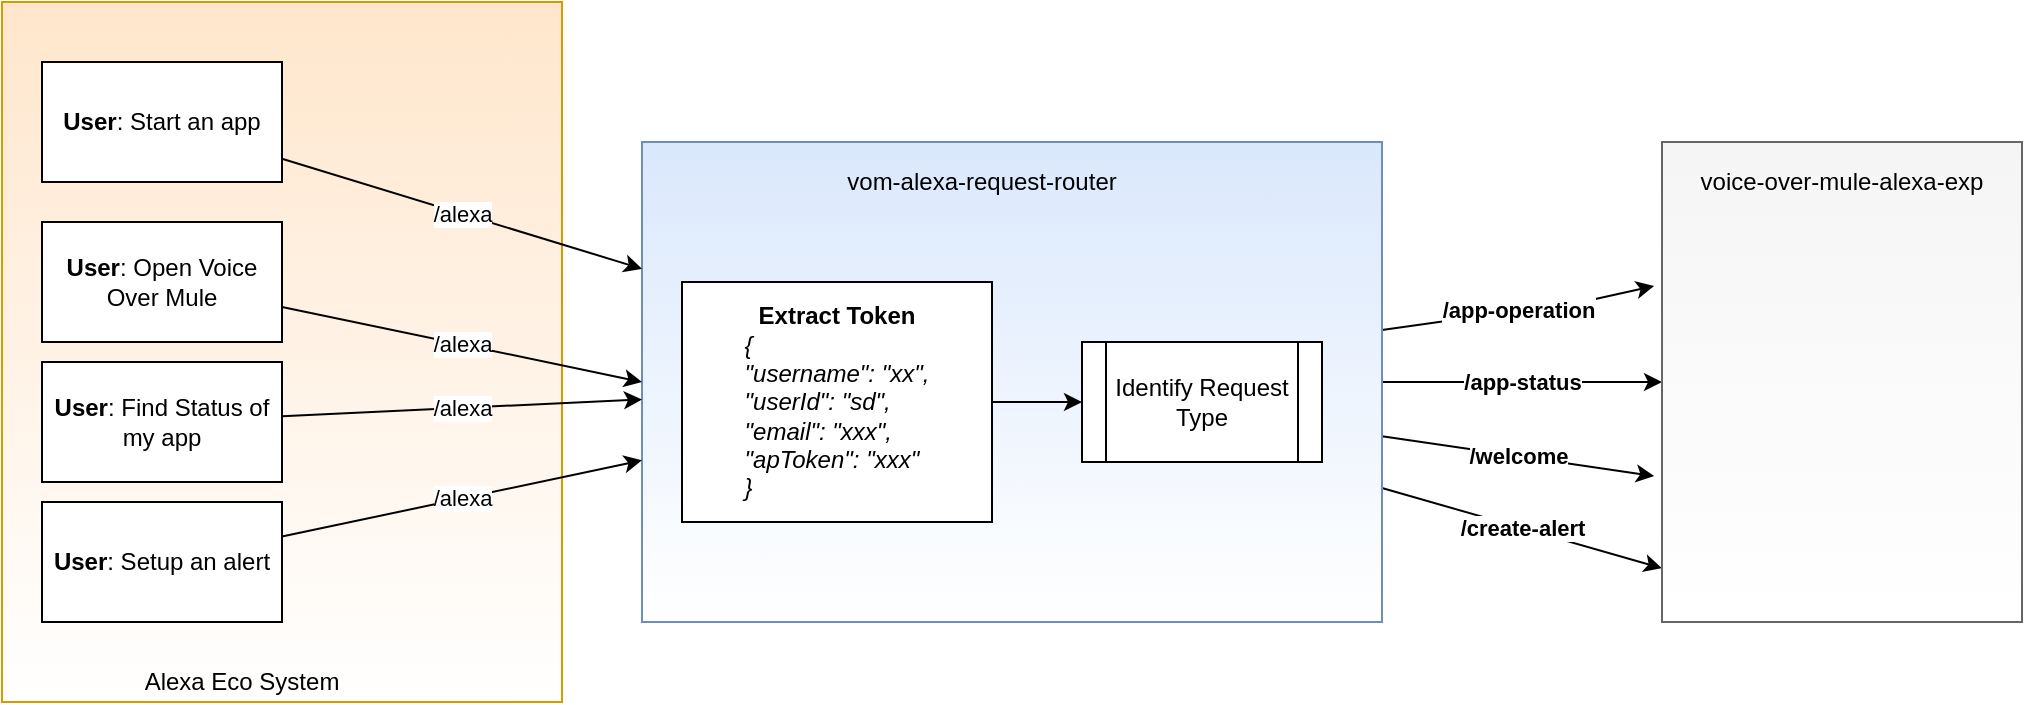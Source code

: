 <mxfile version="13.9.5" type="device"><diagram id="HgBk2F0b5LeWNI91Jcar" name="Page-1"><mxGraphModel dx="1422" dy="822" grid="1" gridSize="10" guides="1" tooltips="1" connect="1" arrows="1" fold="1" page="1" pageScale="1" pageWidth="850" pageHeight="1100" math="0" shadow="0"><root><mxCell id="0"/><mxCell id="1" parent="0"/><mxCell id="QSPSxXhwBVrsfR0funA3-10" value="" style="rounded=0;whiteSpace=wrap;html=1;fillColor=#ffe6cc;strokeColor=#d79b00;gradientColor=#ffffff;" parent="1" vertex="1"><mxGeometry x="20" y="170" width="280" height="350" as="geometry"/></mxCell><mxCell id="QSPSxXhwBVrsfR0funA3-12" value="&lt;b&gt;/app-operation&lt;/b&gt;" style="edgeStyle=none;rounded=0;orthogonalLoop=1;jettySize=auto;html=1;entryX=-0.022;entryY=0.3;entryDx=0;entryDy=0;entryPerimeter=0;" parent="1" source="BZ3NnVcdSlxTtrPyfNzk-33" target="QSPSxXhwBVrsfR0funA3-8" edge="1"><mxGeometry relative="1" as="geometry"><Array as="points"><mxPoint x="810" y="320"/></Array></mxGeometry></mxCell><mxCell id="QSPSxXhwBVrsfR0funA3-13" value="&lt;b&gt;/app-status&lt;/b&gt;" style="edgeStyle=none;rounded=0;orthogonalLoop=1;jettySize=auto;html=1;entryX=0;entryY=0.5;entryDx=0;entryDy=0;" parent="1" source="BZ3NnVcdSlxTtrPyfNzk-33" target="QSPSxXhwBVrsfR0funA3-8" edge="1"><mxGeometry relative="1" as="geometry"/></mxCell><mxCell id="QSPSxXhwBVrsfR0funA3-14" value="&lt;b&gt;/create-alert&lt;/b&gt;" style="edgeStyle=none;rounded=0;orthogonalLoop=1;jettySize=auto;html=1;entryX=0;entryY=0.888;entryDx=0;entryDy=0;entryPerimeter=0;" parent="1" source="BZ3NnVcdSlxTtrPyfNzk-33" target="QSPSxXhwBVrsfR0funA3-8" edge="1"><mxGeometry relative="1" as="geometry"/></mxCell><mxCell id="QSPSxXhwBVrsfR0funA3-15" value="&lt;b&gt;/welcome&lt;/b&gt;" style="edgeStyle=none;rounded=0;orthogonalLoop=1;jettySize=auto;html=1;entryX=-0.022;entryY=0.696;entryDx=0;entryDy=0;entryPerimeter=0;" parent="1" source="BZ3NnVcdSlxTtrPyfNzk-33" target="QSPSxXhwBVrsfR0funA3-8" edge="1"><mxGeometry relative="1" as="geometry"/></mxCell><mxCell id="BZ3NnVcdSlxTtrPyfNzk-33" value="" style="rounded=0;whiteSpace=wrap;html=1;fillColor=#dae8fc;strokeColor=#6c8ebf;gradientColor=#ffffff;" parent="1" vertex="1"><mxGeometry x="340" y="240" width="370" height="240" as="geometry"/></mxCell><mxCell id="QSPSxXhwBVrsfR0funA3-2" value="/alexa" style="rounded=0;orthogonalLoop=1;jettySize=auto;html=1;entryX=0;entryY=0.5;entryDx=0;entryDy=0;" parent="1" source="BZ3NnVcdSlxTtrPyfNzk-31" target="BZ3NnVcdSlxTtrPyfNzk-33" edge="1"><mxGeometry relative="1" as="geometry"/></mxCell><mxCell id="BZ3NnVcdSlxTtrPyfNzk-31" value="&lt;b&gt;User&lt;/b&gt;: Open Voice Over Mule" style="rounded=0;whiteSpace=wrap;html=1;" parent="1" vertex="1"><mxGeometry x="40" y="280" width="120" height="60" as="geometry"/></mxCell><mxCell id="BZ3NnVcdSlxTtrPyfNzk-34" value="vom-alexa-request-router" style="text;html=1;strokeColor=none;fillColor=none;align=center;verticalAlign=middle;whiteSpace=wrap;rounded=0;" parent="1" vertex="1"><mxGeometry x="430" y="250" width="160" height="20" as="geometry"/></mxCell><mxCell id="QSPSxXhwBVrsfR0funA3-3" value="/alexa" style="rounded=0;orthogonalLoop=1;jettySize=auto;html=1;" parent="1" source="BZ3NnVcdSlxTtrPyfNzk-73" target="BZ3NnVcdSlxTtrPyfNzk-33" edge="1"><mxGeometry relative="1" as="geometry"/></mxCell><mxCell id="BZ3NnVcdSlxTtrPyfNzk-73" value="&lt;b&gt;User&lt;/b&gt;: Find Status of my app" style="rounded=0;whiteSpace=wrap;html=1;" parent="1" vertex="1"><mxGeometry x="40" y="350" width="120" height="60" as="geometry"/></mxCell><mxCell id="QSPSxXhwBVrsfR0funA3-1" value="/alexa" style="rounded=0;orthogonalLoop=1;jettySize=auto;html=1;" parent="1" source="BZ3NnVcdSlxTtrPyfNzk-74" target="BZ3NnVcdSlxTtrPyfNzk-33" edge="1"><mxGeometry relative="1" as="geometry"/></mxCell><mxCell id="BZ3NnVcdSlxTtrPyfNzk-74" value="&lt;b&gt;User&lt;/b&gt;: Start an app" style="rounded=0;whiteSpace=wrap;html=1;" parent="1" vertex="1"><mxGeometry x="40" y="200" width="120" height="60" as="geometry"/></mxCell><mxCell id="QSPSxXhwBVrsfR0funA3-4" value="/alexa" style="rounded=0;orthogonalLoop=1;jettySize=auto;html=1;" parent="1" source="BZ3NnVcdSlxTtrPyfNzk-75" target="BZ3NnVcdSlxTtrPyfNzk-33" edge="1"><mxGeometry relative="1" as="geometry"/></mxCell><mxCell id="BZ3NnVcdSlxTtrPyfNzk-75" value="&lt;b&gt;User&lt;/b&gt;: Setup an alert" style="rounded=0;whiteSpace=wrap;html=1;" parent="1" vertex="1"><mxGeometry x="40" y="420" width="120" height="60" as="geometry"/></mxCell><mxCell id="QSPSxXhwBVrsfR0funA3-7" style="edgeStyle=orthogonalEdgeStyle;rounded=0;orthogonalLoop=1;jettySize=auto;html=1;" parent="1" source="QSPSxXhwBVrsfR0funA3-5" target="QSPSxXhwBVrsfR0funA3-6" edge="1"><mxGeometry relative="1" as="geometry"/></mxCell><mxCell id="QSPSxXhwBVrsfR0funA3-5" value="&lt;b&gt;Extract Token&lt;/b&gt;&lt;br&gt;&lt;div style=&quot;text-align: left&quot;&gt;&lt;span&gt;&lt;i&gt;{&lt;/i&gt;&lt;/span&gt;&lt;/div&gt;&lt;div style=&quot;text-align: left&quot;&gt;&lt;span&gt;&lt;i&gt;&quot;username&quot;: &quot;xx&quot;,&lt;/i&gt;&lt;/span&gt;&lt;/div&gt;&lt;div style=&quot;text-align: left&quot;&gt;&lt;span&gt;&lt;i&gt;&quot;userId&quot;: &quot;sd&quot;,&lt;/i&gt;&lt;/span&gt;&lt;/div&gt;&lt;div style=&quot;text-align: left&quot;&gt;&lt;span&gt;&lt;i&gt;&quot;email&quot;: &quot;xxx&quot;,&lt;/i&gt;&lt;/span&gt;&lt;/div&gt;&lt;div style=&quot;text-align: left&quot;&gt;&lt;span&gt;&lt;i&gt;&quot;apToken&quot;: &quot;xxx&quot;&lt;/i&gt;&lt;/span&gt;&lt;/div&gt;&lt;div style=&quot;text-align: left&quot;&gt;&lt;span&gt;&lt;i&gt;}&lt;/i&gt;&lt;/span&gt;&lt;/div&gt;" style="rounded=0;whiteSpace=wrap;html=1;" parent="1" vertex="1"><mxGeometry x="360" y="310" width="155" height="120" as="geometry"/></mxCell><mxCell id="QSPSxXhwBVrsfR0funA3-6" value="Identify Request Type" style="shape=process;whiteSpace=wrap;html=1;backgroundOutline=1;" parent="1" vertex="1"><mxGeometry x="560" y="340" width="120" height="60" as="geometry"/></mxCell><mxCell id="QSPSxXhwBVrsfR0funA3-8" value="" style="rounded=0;whiteSpace=wrap;html=1;fillColor=#f5f5f5;strokeColor=#666666;fontColor=#333333;gradientColor=#ffffff;" parent="1" vertex="1"><mxGeometry x="850" y="240" width="180" height="240" as="geometry"/></mxCell><mxCell id="QSPSxXhwBVrsfR0funA3-9" value="voice-over-mule-alexa-exp" style="text;html=1;strokeColor=none;fillColor=none;align=center;verticalAlign=middle;whiteSpace=wrap;rounded=0;" parent="1" vertex="1"><mxGeometry x="860" y="250" width="160" height="20" as="geometry"/></mxCell><mxCell id="QSPSxXhwBVrsfR0funA3-11" value="Alexa Eco System" style="text;html=1;strokeColor=none;fillColor=none;align=center;verticalAlign=middle;whiteSpace=wrap;rounded=0;" parent="1" vertex="1"><mxGeometry x="70" y="500" width="140" height="20" as="geometry"/></mxCell></root></mxGraphModel></diagram></mxfile>